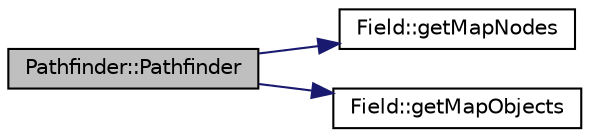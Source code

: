 digraph "Pathfinder::Pathfinder"
{
 // LATEX_PDF_SIZE
  edge [fontname="Helvetica",fontsize="10",labelfontname="Helvetica",labelfontsize="10"];
  node [fontname="Helvetica",fontsize="10",shape=record];
  rankdir="LR";
  Node1 [label="Pathfinder::Pathfinder",height=0.2,width=0.4,color="black", fillcolor="grey75", style="filled", fontcolor="black",tooltip=" "];
  Node1 -> Node2 [color="midnightblue",fontsize="10",style="solid",fontname="Helvetica"];
  Node2 [label="Field::getMapNodes",height=0.2,width=0.4,color="black", fillcolor="white", style="filled",URL="$class_field.html#a5bcbf3fdf8db5ef596be0a15efdc3892",tooltip=" "];
  Node1 -> Node3 [color="midnightblue",fontsize="10",style="solid",fontname="Helvetica"];
  Node3 [label="Field::getMapObjects",height=0.2,width=0.4,color="black", fillcolor="white", style="filled",URL="$class_field.html#a514b0362f97a072d15cc8b93e53bf529",tooltip=" "];
}

